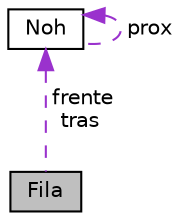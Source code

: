 digraph "Fila"
{
  edge [fontname="Helvetica",fontsize="10",labelfontname="Helvetica",labelfontsize="10"];
  node [fontname="Helvetica",fontsize="10",shape=record];
  Node1 [label="Fila",height=0.2,width=0.4,color="black", fillcolor="grey75", style="filled" fontcolor="black"];
  Node2 -> Node1 [dir="back",color="darkorchid3",fontsize="10",style="dashed",label=" frente\ntras" ,fontname="Helvetica"];
  Node2 [label="Noh",height=0.2,width=0.4,color="black", fillcolor="white", style="filled",URL="$structNoh.html",tooltip="Definicao do TAD noh. "];
  Node2 -> Node2 [dir="back",color="darkorchid3",fontsize="10",style="dashed",label=" prox" ,fontname="Helvetica"];
}
